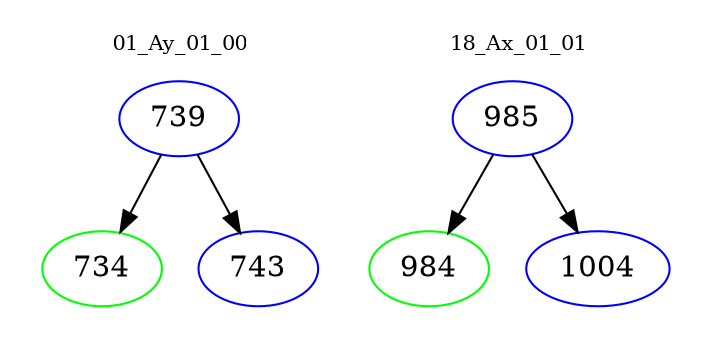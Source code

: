digraph{
subgraph cluster_0 {
color = white
label = "01_Ay_01_00";
fontsize=10;
T0_739 [label="739", color="blue"]
T0_739 -> T0_734 [color="black"]
T0_734 [label="734", color="green"]
T0_739 -> T0_743 [color="black"]
T0_743 [label="743", color="blue"]
}
subgraph cluster_1 {
color = white
label = "18_Ax_01_01";
fontsize=10;
T1_985 [label="985", color="blue"]
T1_985 -> T1_984 [color="black"]
T1_984 [label="984", color="green"]
T1_985 -> T1_1004 [color="black"]
T1_1004 [label="1004", color="blue"]
}
}

